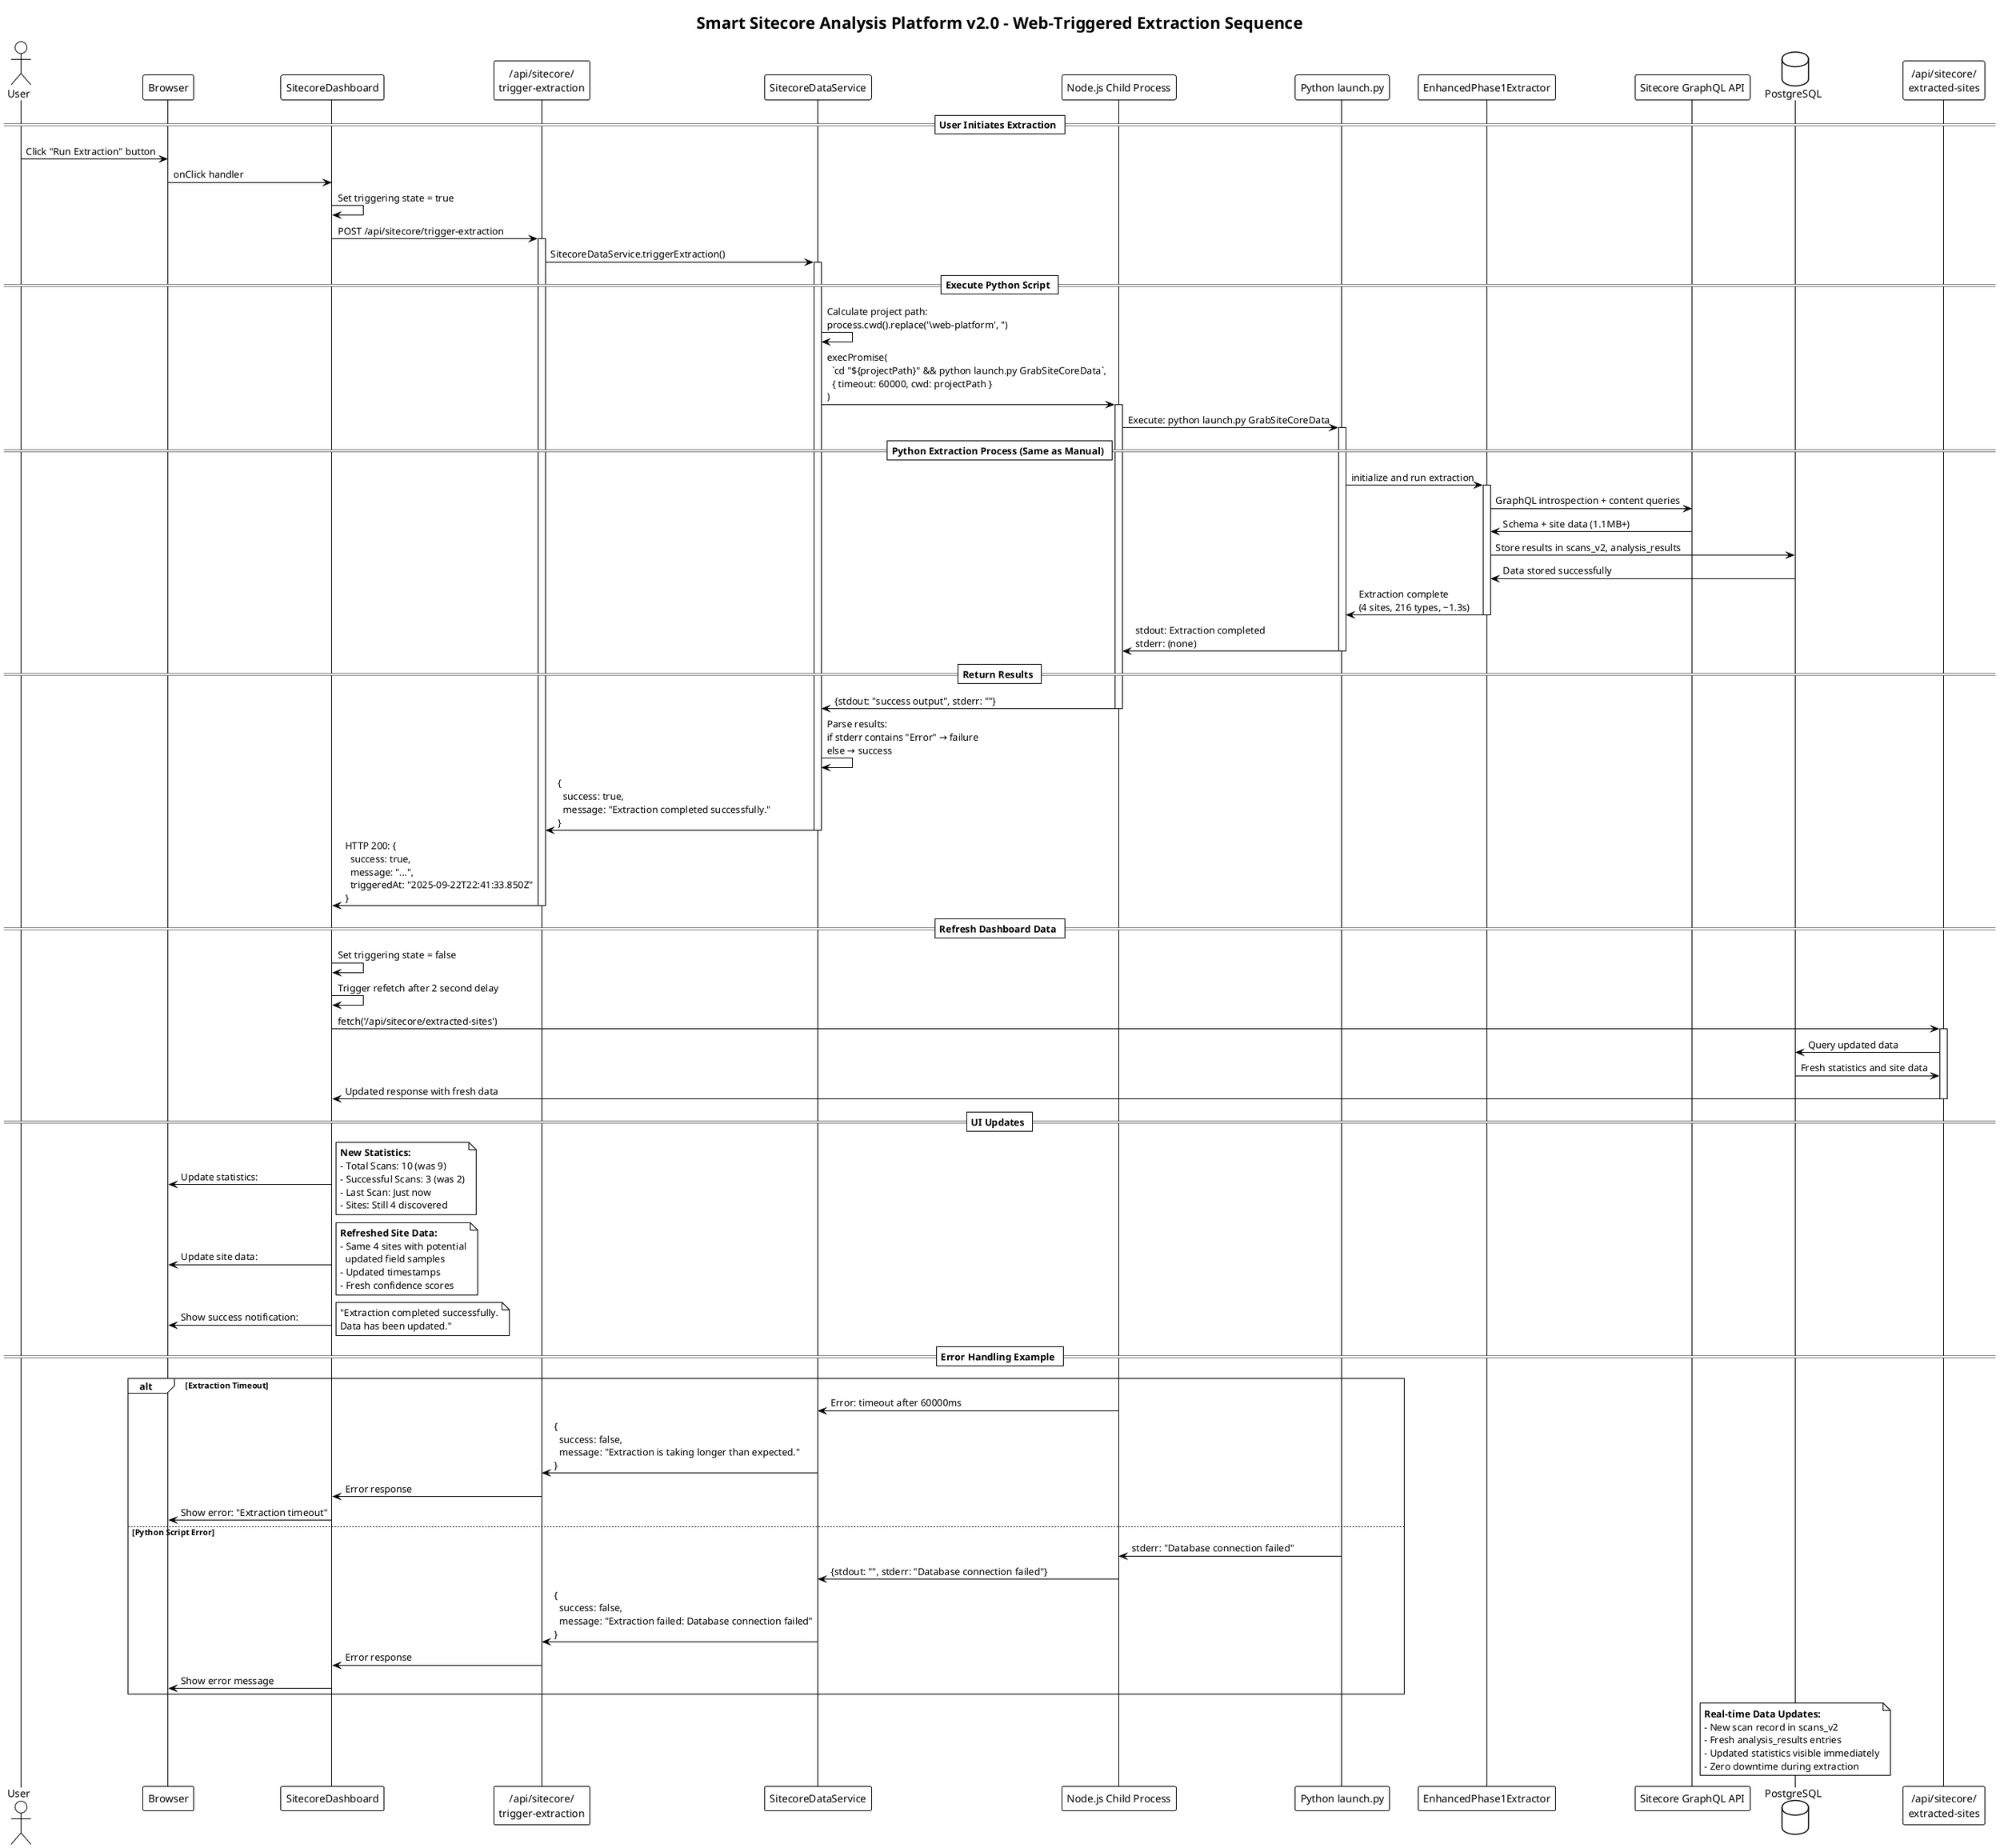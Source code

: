 @startuml Smart Sitecore Analysis - Web-Triggered Extraction Sequence
!theme plain
title Smart Sitecore Analysis Platform v2.0 - Web-Triggered Extraction Sequence

actor "User" as user
participant "Browser" as browser
participant "SitecoreDashboard" as dashboard
participant "/api/sitecore/\ntrigger-extraction" as triggerapi
participant "SitecoreDataService" as service
participant "Node.js Child Process" as childprocess
participant "Python launch.py" as launcher
participant "EnhancedPhase1Extractor" as extractor
participant "Sitecore GraphQL API" as sitecore
database "PostgreSQL" as postgres
participant "/api/sitecore/\nextracted-sites" as dataapi

== User Initiates Extraction ==

user -> browser : Click "Run Extraction" button
browser -> dashboard : onClick handler
dashboard -> dashboard : Set triggering state = true

dashboard -> triggerapi : POST /api/sitecore/trigger-extraction
activate triggerapi

triggerapi -> service : SitecoreDataService.triggerExtraction()
activate service

== Execute Python Script ==

service -> service : Calculate project path:\nprocess.cwd().replace('\\web-platform', '')
service -> childprocess : execPromise(\n  `cd "${projectPath}" && python launch.py GrabSiteCoreData`,\n  { timeout: 60000, cwd: projectPath }\n)
activate childprocess

childprocess -> launcher : Execute: python launch.py GrabSiteCoreData
activate launcher

== Python Extraction Process (Same as Manual) ==

launcher -> extractor : initialize and run extraction
activate extractor

extractor -> sitecore : GraphQL introspection + content queries
sitecore -> extractor : Schema + site data (1.1MB+)

extractor -> postgres : Store results in scans_v2, analysis_results
postgres -> extractor : Data stored successfully

extractor -> launcher : Extraction complete\n(4 sites, 216 types, ~1.3s)
deactivate extractor

launcher -> childprocess : stdout: Extraction completed\nstderr: (none)
deactivate launcher

== Return Results ==

childprocess -> service : {stdout: "success output", stderr: ""}
deactivate childprocess

service -> service : Parse results:\nif stderr contains "Error" → failure\nelse → success

service -> triggerapi : {\n  success: true,\n  message: "Extraction completed successfully."\n}
deactivate service

triggerapi -> dashboard : HTTP 200: {\n  success: true,\n  message: "...",\n  triggeredAt: "2025-09-22T22:41:33.850Z"\n}
deactivate triggerapi

== Refresh Dashboard Data ==

dashboard -> dashboard : Set triggering state = false
dashboard -> dashboard : Trigger refetch after 2 second delay

dashboard -> dataapi : fetch('/api/sitecore/extracted-sites')
activate dataapi

dataapi -> postgres : Query updated data
postgres -> dataapi : Fresh statistics and site data

dataapi -> dashboard : Updated response with fresh data
deactivate dataapi

== UI Updates ==

dashboard -> browser : Update statistics:
note right : **New Statistics:**\n- Total Scans: 10 (was 9)\n- Successful Scans: 3 (was 2)\n- Last Scan: Just now\n- Sites: Still 4 discovered

dashboard -> browser : Update site data:
note right : **Refreshed Site Data:**\n- Same 4 sites with potential\n  updated field samples\n- Updated timestamps\n- Fresh confidence scores

dashboard -> browser : Show success notification:
note right : "Extraction completed successfully.\nData has been updated."

== Error Handling Example ==

alt Extraction Timeout
    childprocess -> service : Error: timeout after 60000ms
    service -> triggerapi : {\n  success: false,\n  message: "Extraction is taking longer than expected."\n}
    triggerapi -> dashboard : Error response
    dashboard -> browser : Show error: "Extraction timeout"
else Python Script Error
    launcher -> childprocess : stderr: "Database connection failed"
    childprocess -> service : {stdout: "", stderr: "Database connection failed"}
    service -> triggerapi : {\n  success: false,\n  message: "Extraction failed: Database connection failed"\n}
    triggerapi -> dashboard : Error response
    dashboard -> browser : Show error message
end

note over postgres
  **Real-time Data Updates:**
  - New scan record in scans_v2
  - Fresh analysis_results entries
  - Updated statistics visible immediately
  - Zero downtime during extraction
end note

@enduml